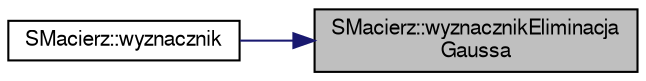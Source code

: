 digraph "SMacierz::wyznacznikEliminacjaGaussa"
{
 // LATEX_PDF_SIZE
  edge [fontname="FreeSans",fontsize="10",labelfontname="FreeSans",labelfontsize="10"];
  node [fontname="FreeSans",fontsize="10",shape=record];
  rankdir="RL";
  Node1 [label="SMacierz::wyznacznikEliminacja\lGaussa",height=0.2,width=0.4,color="black", fillcolor="grey75", style="filled", fontcolor="black",tooltip=" "];
  Node1 -> Node2 [dir="back",color="midnightblue",fontsize="10",style="solid",fontname="FreeSans"];
  Node2 [label="SMacierz::wyznacznik",height=0.2,width=0.4,color="black", fillcolor="white", style="filled",URL="$a00125.html#a63ac73a0056c53ad94b810155015653c",tooltip=" "];
}
